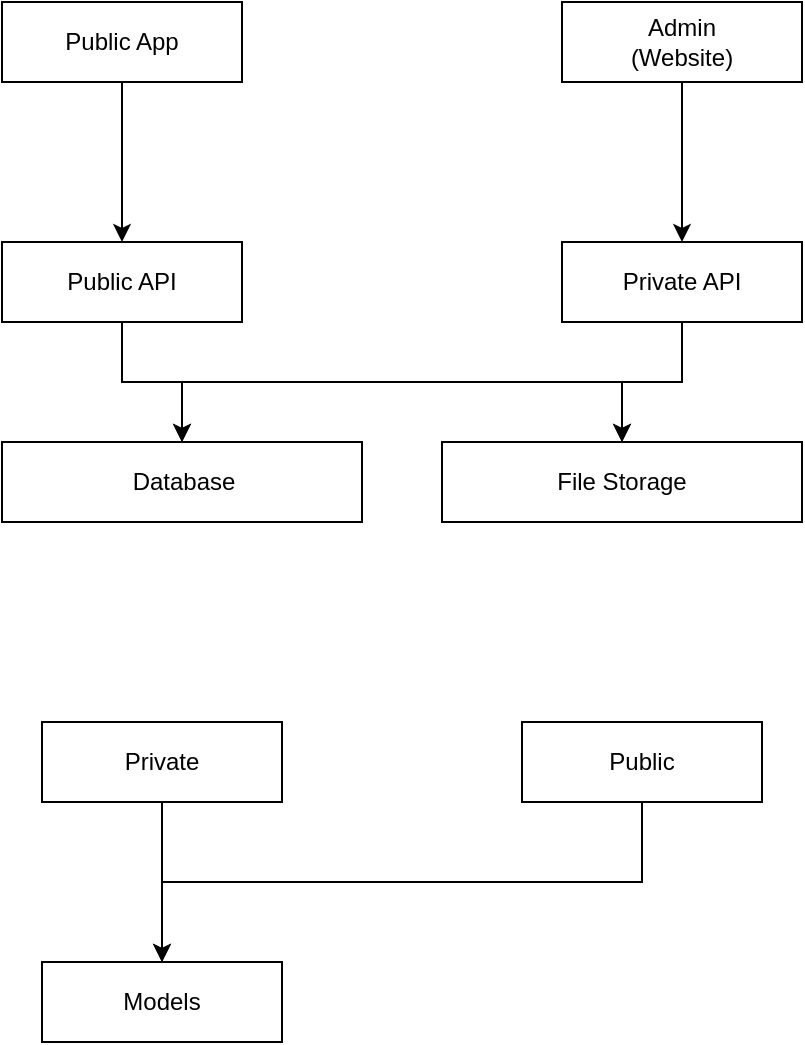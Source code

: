 <mxfile version="15.7.3" type="device"><diagram id="uHXdiwZgEHhQ2CqE34rv" name="Page-1"><mxGraphModel dx="981" dy="597" grid="1" gridSize="10" guides="1" tooltips="1" connect="1" arrows="1" fold="1" page="1" pageScale="1" pageWidth="827" pageHeight="1169" background="none" math="0" shadow="0"><root><mxCell id="0"/><mxCell id="1" parent="0"/><mxCell id="E4DSxZgB5PtYxNmcUijH-11" value="" style="group" parent="1" vertex="1" connectable="0"><mxGeometry x="100" y="200" width="120" height="40" as="geometry"/></mxCell><mxCell id="E4DSxZgB5PtYxNmcUijH-2" value="" style="rounded=0;whiteSpace=wrap;html=1;" parent="E4DSxZgB5PtYxNmcUijH-11" vertex="1"><mxGeometry width="120" height="40" as="geometry"/></mxCell><mxCell id="E4DSxZgB5PtYxNmcUijH-3" value="Public API" style="text;html=1;strokeColor=none;fillColor=none;align=center;verticalAlign=middle;whiteSpace=wrap;rounded=0;" parent="E4DSxZgB5PtYxNmcUijH-11" vertex="1"><mxGeometry x="25.0" y="13.333" width="70" height="13.333" as="geometry"/></mxCell><mxCell id="E4DSxZgB5PtYxNmcUijH-12" value="" style="group" parent="1" vertex="1" connectable="0"><mxGeometry x="380" y="200" width="120" height="40" as="geometry"/></mxCell><mxCell id="E4DSxZgB5PtYxNmcUijH-4" value="" style="rounded=0;whiteSpace=wrap;html=1;" parent="E4DSxZgB5PtYxNmcUijH-12" vertex="1"><mxGeometry width="120" height="40" as="geometry"/></mxCell><mxCell id="E4DSxZgB5PtYxNmcUijH-5" value="Private API" style="text;html=1;strokeColor=none;fillColor=none;align=center;verticalAlign=middle;whiteSpace=wrap;rounded=0;" parent="E4DSxZgB5PtYxNmcUijH-12" vertex="1"><mxGeometry x="25" y="13.333" width="70" height="13.333" as="geometry"/></mxCell><mxCell id="E4DSxZgB5PtYxNmcUijH-17" value="" style="group" parent="1" vertex="1" connectable="0"><mxGeometry x="100" y="300" width="180" height="40" as="geometry"/></mxCell><mxCell id="E4DSxZgB5PtYxNmcUijH-15" value="" style="rounded=0;whiteSpace=wrap;html=1;" parent="E4DSxZgB5PtYxNmcUijH-17" vertex="1"><mxGeometry width="180" height="40" as="geometry"/></mxCell><mxCell id="E4DSxZgB5PtYxNmcUijH-16" value="Database" style="text;html=1;strokeColor=none;fillColor=none;align=center;verticalAlign=middle;whiteSpace=wrap;rounded=0;" parent="E4DSxZgB5PtYxNmcUijH-17" vertex="1"><mxGeometry x="78.429" y="10" width="25.714" height="20" as="geometry"/></mxCell><mxCell id="E4DSxZgB5PtYxNmcUijH-21" style="edgeStyle=orthogonalEdgeStyle;rounded=0;orthogonalLoop=1;jettySize=auto;html=1;exitX=0.5;exitY=1;exitDx=0;exitDy=0;strokeColor=#000000;" parent="1" source="E4DSxZgB5PtYxNmcUijH-2" target="E4DSxZgB5PtYxNmcUijH-15" edge="1"><mxGeometry relative="1" as="geometry"/></mxCell><mxCell id="E4DSxZgB5PtYxNmcUijH-22" style="edgeStyle=orthogonalEdgeStyle;rounded=0;orthogonalLoop=1;jettySize=auto;html=1;exitX=0.5;exitY=1;exitDx=0;exitDy=0;strokeColor=#000000;" parent="1" source="E4DSxZgB5PtYxNmcUijH-4" target="E4DSxZgB5PtYxNmcUijH-15" edge="1"><mxGeometry relative="1" as="geometry"/></mxCell><mxCell id="E4DSxZgB5PtYxNmcUijH-26" value="" style="group" parent="1" vertex="1" connectable="0"><mxGeometry x="100" y="80" width="120" height="40" as="geometry"/></mxCell><mxCell id="E4DSxZgB5PtYxNmcUijH-27" value="" style="rounded=0;whiteSpace=wrap;html=1;" parent="E4DSxZgB5PtYxNmcUijH-26" vertex="1"><mxGeometry width="120" height="40" as="geometry"/></mxCell><mxCell id="E4DSxZgB5PtYxNmcUijH-28" value="Public App" style="text;html=1;strokeColor=none;fillColor=none;align=center;verticalAlign=middle;whiteSpace=wrap;rounded=0;" parent="E4DSxZgB5PtYxNmcUijH-26" vertex="1"><mxGeometry x="25.0" y="13.333" width="70" height="13.333" as="geometry"/></mxCell><mxCell id="E4DSxZgB5PtYxNmcUijH-29" style="edgeStyle=orthogonalEdgeStyle;rounded=0;orthogonalLoop=1;jettySize=auto;html=1;exitX=0.5;exitY=1;exitDx=0;exitDy=0;entryX=0.5;entryY=0;entryDx=0;entryDy=0;strokeColor=#000000;" parent="1" source="E4DSxZgB5PtYxNmcUijH-27" target="E4DSxZgB5PtYxNmcUijH-2" edge="1"><mxGeometry relative="1" as="geometry"/></mxCell><mxCell id="E4DSxZgB5PtYxNmcUijH-30" value="" style="group" parent="1" vertex="1" connectable="0"><mxGeometry x="380" y="80" width="120" height="40" as="geometry"/></mxCell><mxCell id="E4DSxZgB5PtYxNmcUijH-31" value="" style="rounded=0;whiteSpace=wrap;html=1;" parent="E4DSxZgB5PtYxNmcUijH-30" vertex="1"><mxGeometry width="120" height="40" as="geometry"/></mxCell><mxCell id="E4DSxZgB5PtYxNmcUijH-32" value="Admin&lt;br&gt;(Website)" style="text;html=1;strokeColor=none;fillColor=none;align=center;verticalAlign=middle;whiteSpace=wrap;rounded=0;" parent="E4DSxZgB5PtYxNmcUijH-30" vertex="1"><mxGeometry x="25.0" y="13.333" width="70" height="13.333" as="geometry"/></mxCell><mxCell id="E4DSxZgB5PtYxNmcUijH-40" style="edgeStyle=orthogonalEdgeStyle;rounded=0;orthogonalLoop=1;jettySize=auto;html=1;exitX=0.5;exitY=1;exitDx=0;exitDy=0;entryX=0.5;entryY=0;entryDx=0;entryDy=0;strokeColor=#000000;" parent="1" source="E4DSxZgB5PtYxNmcUijH-31" target="E4DSxZgB5PtYxNmcUijH-4" edge="1"><mxGeometry relative="1" as="geometry"/></mxCell><mxCell id="E4DSxZgB5PtYxNmcUijH-41" value="" style="group" parent="1" vertex="1" connectable="0"><mxGeometry x="320" y="300" width="180" height="40" as="geometry"/></mxCell><mxCell id="E4DSxZgB5PtYxNmcUijH-42" value="" style="rounded=0;whiteSpace=wrap;html=1;" parent="E4DSxZgB5PtYxNmcUijH-41" vertex="1"><mxGeometry width="180" height="40" as="geometry"/></mxCell><mxCell id="E4DSxZgB5PtYxNmcUijH-43" value="File Storage" style="text;html=1;strokeColor=none;fillColor=none;align=center;verticalAlign=middle;whiteSpace=wrap;rounded=0;" parent="E4DSxZgB5PtYxNmcUijH-41" vertex="1"><mxGeometry x="49.22" y="10" width="81.57" height="20" as="geometry"/></mxCell><mxCell id="E4DSxZgB5PtYxNmcUijH-45" style="edgeStyle=orthogonalEdgeStyle;rounded=0;orthogonalLoop=1;jettySize=auto;html=1;exitX=0.5;exitY=1;exitDx=0;exitDy=0;entryX=0.5;entryY=0;entryDx=0;entryDy=0;strokeColor=#000000;" parent="1" source="E4DSxZgB5PtYxNmcUijH-4" target="E4DSxZgB5PtYxNmcUijH-42" edge="1"><mxGeometry relative="1" as="geometry"/></mxCell><mxCell id="E4DSxZgB5PtYxNmcUijH-47" style="edgeStyle=orthogonalEdgeStyle;rounded=0;orthogonalLoop=1;jettySize=auto;html=1;exitX=0.5;exitY=1;exitDx=0;exitDy=0;entryX=0.5;entryY=0;entryDx=0;entryDy=0;strokeColor=#000000;" parent="1" source="E4DSxZgB5PtYxNmcUijH-2" target="E4DSxZgB5PtYxNmcUijH-42" edge="1"><mxGeometry relative="1" as="geometry"/></mxCell><mxCell id="ieG4sKcIjgXPM1C76HO0-3" value="" style="group" vertex="1" connectable="0" parent="1"><mxGeometry x="120" y="560" width="120" height="40" as="geometry"/></mxCell><mxCell id="ieG4sKcIjgXPM1C76HO0-1" value="" style="rounded=0;whiteSpace=wrap;html=1;" vertex="1" parent="ieG4sKcIjgXPM1C76HO0-3"><mxGeometry width="120" height="40" as="geometry"/></mxCell><mxCell id="ieG4sKcIjgXPM1C76HO0-2" value="Models" style="text;html=1;strokeColor=none;fillColor=none;align=center;verticalAlign=middle;whiteSpace=wrap;rounded=0;" vertex="1" parent="ieG4sKcIjgXPM1C76HO0-3"><mxGeometry x="30" y="5" width="60" height="30" as="geometry"/></mxCell><mxCell id="ieG4sKcIjgXPM1C76HO0-4" value="" style="group" vertex="1" connectable="0" parent="1"><mxGeometry x="120" y="440" width="120" height="40" as="geometry"/></mxCell><mxCell id="ieG4sKcIjgXPM1C76HO0-5" value="" style="rounded=0;whiteSpace=wrap;html=1;" vertex="1" parent="ieG4sKcIjgXPM1C76HO0-4"><mxGeometry width="120" height="40" as="geometry"/></mxCell><mxCell id="ieG4sKcIjgXPM1C76HO0-6" value="Private" style="text;html=1;strokeColor=none;fillColor=none;align=center;verticalAlign=middle;whiteSpace=wrap;rounded=0;" vertex="1" parent="ieG4sKcIjgXPM1C76HO0-4"><mxGeometry x="30" y="5" width="60" height="30" as="geometry"/></mxCell><mxCell id="ieG4sKcIjgXPM1C76HO0-7" value="" style="group" vertex="1" connectable="0" parent="1"><mxGeometry x="360" y="440" width="120" height="40" as="geometry"/></mxCell><mxCell id="ieG4sKcIjgXPM1C76HO0-8" value="" style="rounded=0;whiteSpace=wrap;html=1;" vertex="1" parent="ieG4sKcIjgXPM1C76HO0-7"><mxGeometry width="120" height="40" as="geometry"/></mxCell><mxCell id="ieG4sKcIjgXPM1C76HO0-9" value="Public" style="text;html=1;strokeColor=none;fillColor=none;align=center;verticalAlign=middle;whiteSpace=wrap;rounded=0;" vertex="1" parent="ieG4sKcIjgXPM1C76HO0-7"><mxGeometry x="30" y="5" width="60" height="30" as="geometry"/></mxCell><mxCell id="ieG4sKcIjgXPM1C76HO0-12" style="edgeStyle=orthogonalEdgeStyle;rounded=0;orthogonalLoop=1;jettySize=auto;html=1;exitX=0.5;exitY=1;exitDx=0;exitDy=0;entryX=0.5;entryY=0;entryDx=0;entryDy=0;" edge="1" parent="1" source="ieG4sKcIjgXPM1C76HO0-5" target="ieG4sKcIjgXPM1C76HO0-1"><mxGeometry relative="1" as="geometry"/></mxCell><mxCell id="ieG4sKcIjgXPM1C76HO0-13" style="edgeStyle=orthogonalEdgeStyle;rounded=0;orthogonalLoop=1;jettySize=auto;html=1;exitX=0.5;exitY=1;exitDx=0;exitDy=0;entryX=0.5;entryY=0;entryDx=0;entryDy=0;" edge="1" parent="1" source="ieG4sKcIjgXPM1C76HO0-8" target="ieG4sKcIjgXPM1C76HO0-1"><mxGeometry relative="1" as="geometry"/></mxCell></root></mxGraphModel></diagram></mxfile>